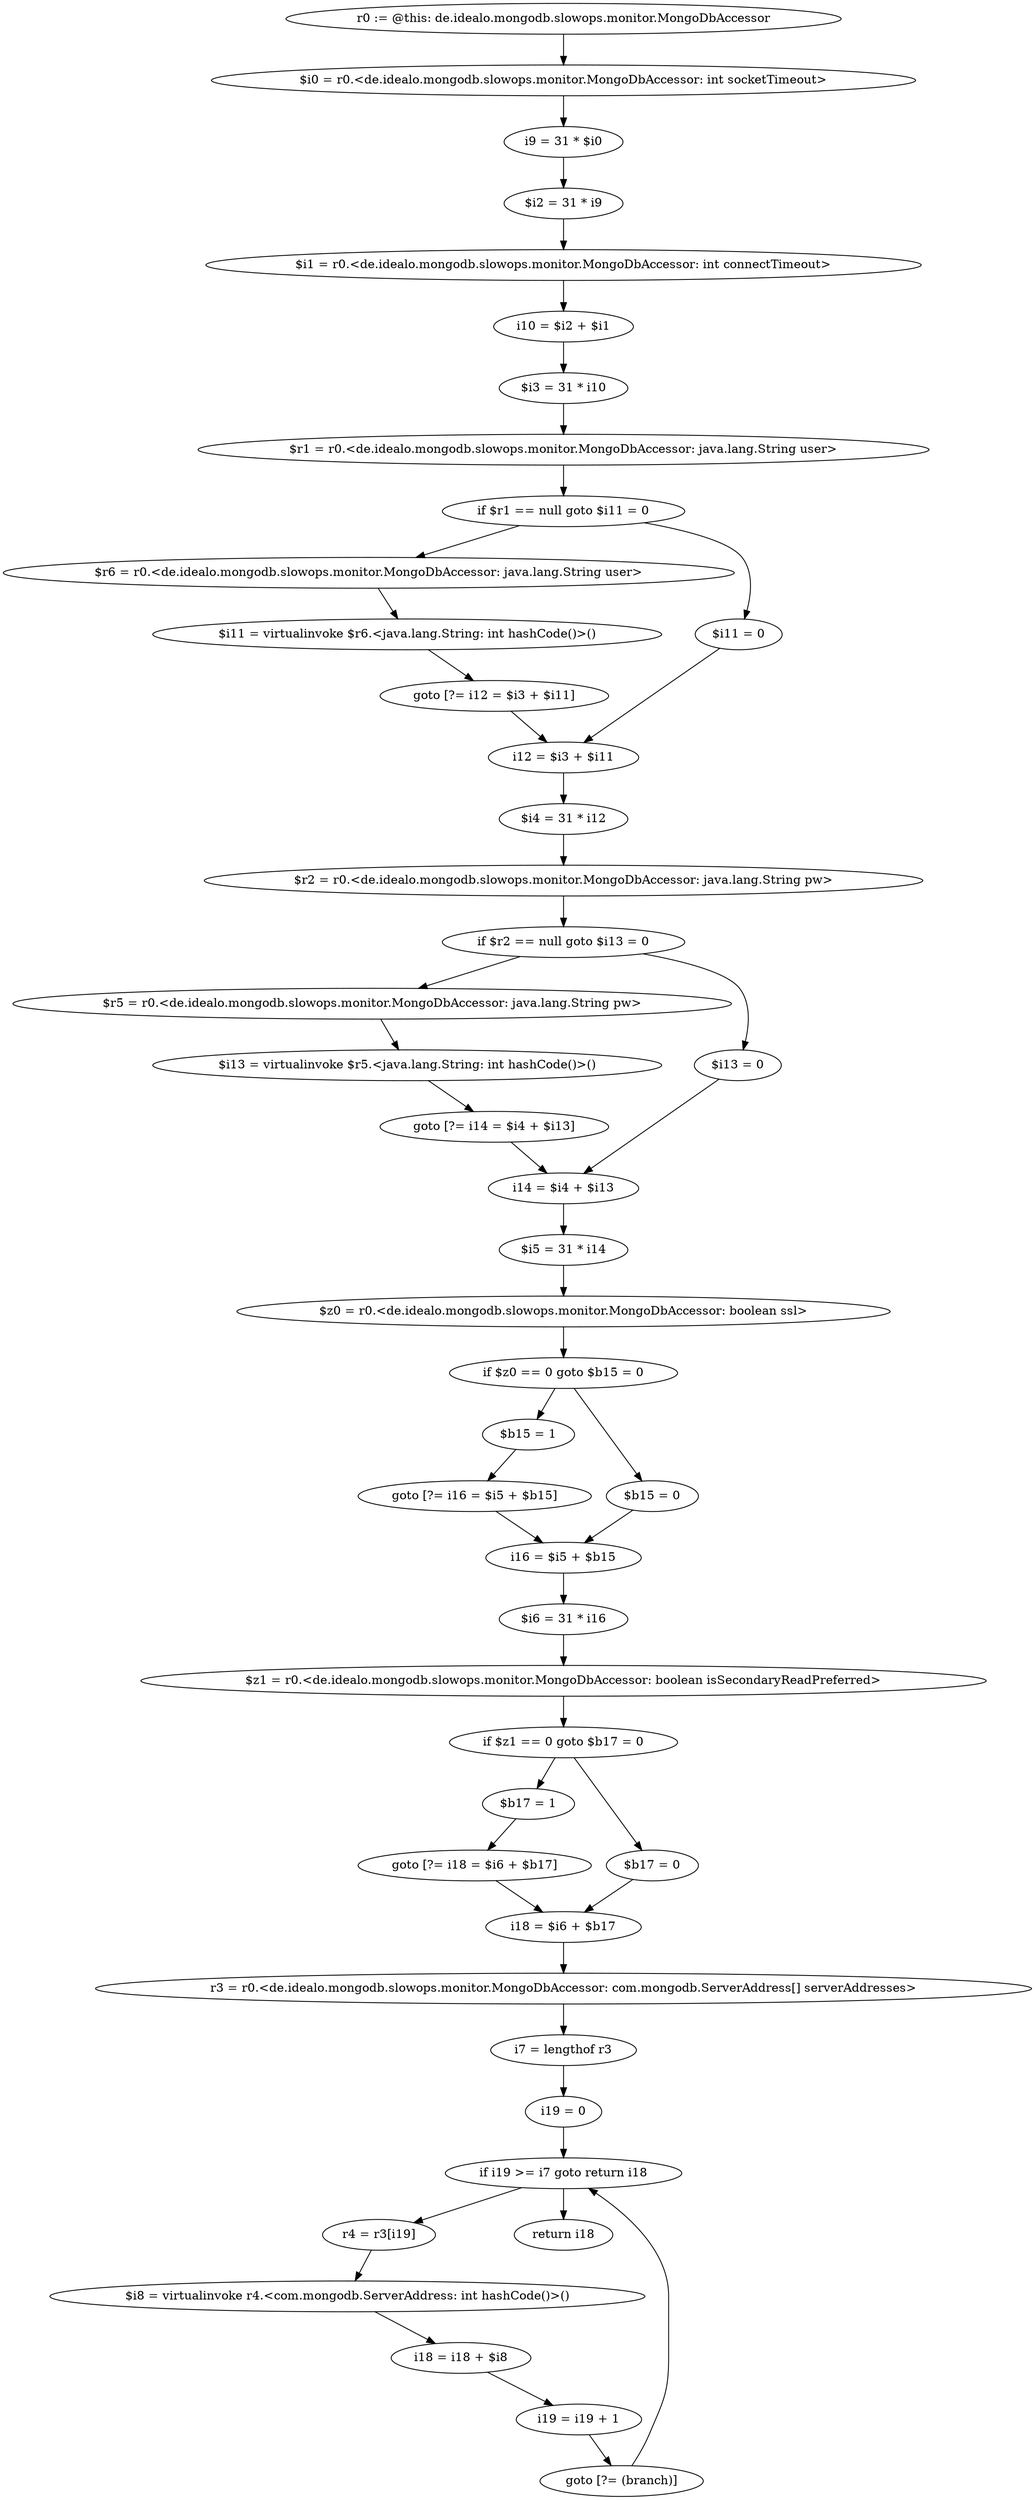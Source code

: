 digraph "unitGraph" {
    "r0 := @this: de.idealo.mongodb.slowops.monitor.MongoDbAccessor"
    "$i0 = r0.<de.idealo.mongodb.slowops.monitor.MongoDbAccessor: int socketTimeout>"
    "i9 = 31 * $i0"
    "$i2 = 31 * i9"
    "$i1 = r0.<de.idealo.mongodb.slowops.monitor.MongoDbAccessor: int connectTimeout>"
    "i10 = $i2 + $i1"
    "$i3 = 31 * i10"
    "$r1 = r0.<de.idealo.mongodb.slowops.monitor.MongoDbAccessor: java.lang.String user>"
    "if $r1 == null goto $i11 = 0"
    "$r6 = r0.<de.idealo.mongodb.slowops.monitor.MongoDbAccessor: java.lang.String user>"
    "$i11 = virtualinvoke $r6.<java.lang.String: int hashCode()>()"
    "goto [?= i12 = $i3 + $i11]"
    "$i11 = 0"
    "i12 = $i3 + $i11"
    "$i4 = 31 * i12"
    "$r2 = r0.<de.idealo.mongodb.slowops.monitor.MongoDbAccessor: java.lang.String pw>"
    "if $r2 == null goto $i13 = 0"
    "$r5 = r0.<de.idealo.mongodb.slowops.monitor.MongoDbAccessor: java.lang.String pw>"
    "$i13 = virtualinvoke $r5.<java.lang.String: int hashCode()>()"
    "goto [?= i14 = $i4 + $i13]"
    "$i13 = 0"
    "i14 = $i4 + $i13"
    "$i5 = 31 * i14"
    "$z0 = r0.<de.idealo.mongodb.slowops.monitor.MongoDbAccessor: boolean ssl>"
    "if $z0 == 0 goto $b15 = 0"
    "$b15 = 1"
    "goto [?= i16 = $i5 + $b15]"
    "$b15 = 0"
    "i16 = $i5 + $b15"
    "$i6 = 31 * i16"
    "$z1 = r0.<de.idealo.mongodb.slowops.monitor.MongoDbAccessor: boolean isSecondaryReadPreferred>"
    "if $z1 == 0 goto $b17 = 0"
    "$b17 = 1"
    "goto [?= i18 = $i6 + $b17]"
    "$b17 = 0"
    "i18 = $i6 + $b17"
    "r3 = r0.<de.idealo.mongodb.slowops.monitor.MongoDbAccessor: com.mongodb.ServerAddress[] serverAddresses>"
    "i7 = lengthof r3"
    "i19 = 0"
    "if i19 >= i7 goto return i18"
    "r4 = r3[i19]"
    "$i8 = virtualinvoke r4.<com.mongodb.ServerAddress: int hashCode()>()"
    "i18 = i18 + $i8"
    "i19 = i19 + 1"
    "goto [?= (branch)]"
    "return i18"
    "r0 := @this: de.idealo.mongodb.slowops.monitor.MongoDbAccessor"->"$i0 = r0.<de.idealo.mongodb.slowops.monitor.MongoDbAccessor: int socketTimeout>";
    "$i0 = r0.<de.idealo.mongodb.slowops.monitor.MongoDbAccessor: int socketTimeout>"->"i9 = 31 * $i0";
    "i9 = 31 * $i0"->"$i2 = 31 * i9";
    "$i2 = 31 * i9"->"$i1 = r0.<de.idealo.mongodb.slowops.monitor.MongoDbAccessor: int connectTimeout>";
    "$i1 = r0.<de.idealo.mongodb.slowops.monitor.MongoDbAccessor: int connectTimeout>"->"i10 = $i2 + $i1";
    "i10 = $i2 + $i1"->"$i3 = 31 * i10";
    "$i3 = 31 * i10"->"$r1 = r0.<de.idealo.mongodb.slowops.monitor.MongoDbAccessor: java.lang.String user>";
    "$r1 = r0.<de.idealo.mongodb.slowops.monitor.MongoDbAccessor: java.lang.String user>"->"if $r1 == null goto $i11 = 0";
    "if $r1 == null goto $i11 = 0"->"$r6 = r0.<de.idealo.mongodb.slowops.monitor.MongoDbAccessor: java.lang.String user>";
    "if $r1 == null goto $i11 = 0"->"$i11 = 0";
    "$r6 = r0.<de.idealo.mongodb.slowops.monitor.MongoDbAccessor: java.lang.String user>"->"$i11 = virtualinvoke $r6.<java.lang.String: int hashCode()>()";
    "$i11 = virtualinvoke $r6.<java.lang.String: int hashCode()>()"->"goto [?= i12 = $i3 + $i11]";
    "goto [?= i12 = $i3 + $i11]"->"i12 = $i3 + $i11";
    "$i11 = 0"->"i12 = $i3 + $i11";
    "i12 = $i3 + $i11"->"$i4 = 31 * i12";
    "$i4 = 31 * i12"->"$r2 = r0.<de.idealo.mongodb.slowops.monitor.MongoDbAccessor: java.lang.String pw>";
    "$r2 = r0.<de.idealo.mongodb.slowops.monitor.MongoDbAccessor: java.lang.String pw>"->"if $r2 == null goto $i13 = 0";
    "if $r2 == null goto $i13 = 0"->"$r5 = r0.<de.idealo.mongodb.slowops.monitor.MongoDbAccessor: java.lang.String pw>";
    "if $r2 == null goto $i13 = 0"->"$i13 = 0";
    "$r5 = r0.<de.idealo.mongodb.slowops.monitor.MongoDbAccessor: java.lang.String pw>"->"$i13 = virtualinvoke $r5.<java.lang.String: int hashCode()>()";
    "$i13 = virtualinvoke $r5.<java.lang.String: int hashCode()>()"->"goto [?= i14 = $i4 + $i13]";
    "goto [?= i14 = $i4 + $i13]"->"i14 = $i4 + $i13";
    "$i13 = 0"->"i14 = $i4 + $i13";
    "i14 = $i4 + $i13"->"$i5 = 31 * i14";
    "$i5 = 31 * i14"->"$z0 = r0.<de.idealo.mongodb.slowops.monitor.MongoDbAccessor: boolean ssl>";
    "$z0 = r0.<de.idealo.mongodb.slowops.monitor.MongoDbAccessor: boolean ssl>"->"if $z0 == 0 goto $b15 = 0";
    "if $z0 == 0 goto $b15 = 0"->"$b15 = 1";
    "if $z0 == 0 goto $b15 = 0"->"$b15 = 0";
    "$b15 = 1"->"goto [?= i16 = $i5 + $b15]";
    "goto [?= i16 = $i5 + $b15]"->"i16 = $i5 + $b15";
    "$b15 = 0"->"i16 = $i5 + $b15";
    "i16 = $i5 + $b15"->"$i6 = 31 * i16";
    "$i6 = 31 * i16"->"$z1 = r0.<de.idealo.mongodb.slowops.monitor.MongoDbAccessor: boolean isSecondaryReadPreferred>";
    "$z1 = r0.<de.idealo.mongodb.slowops.monitor.MongoDbAccessor: boolean isSecondaryReadPreferred>"->"if $z1 == 0 goto $b17 = 0";
    "if $z1 == 0 goto $b17 = 0"->"$b17 = 1";
    "if $z1 == 0 goto $b17 = 0"->"$b17 = 0";
    "$b17 = 1"->"goto [?= i18 = $i6 + $b17]";
    "goto [?= i18 = $i6 + $b17]"->"i18 = $i6 + $b17";
    "$b17 = 0"->"i18 = $i6 + $b17";
    "i18 = $i6 + $b17"->"r3 = r0.<de.idealo.mongodb.slowops.monitor.MongoDbAccessor: com.mongodb.ServerAddress[] serverAddresses>";
    "r3 = r0.<de.idealo.mongodb.slowops.monitor.MongoDbAccessor: com.mongodb.ServerAddress[] serverAddresses>"->"i7 = lengthof r3";
    "i7 = lengthof r3"->"i19 = 0";
    "i19 = 0"->"if i19 >= i7 goto return i18";
    "if i19 >= i7 goto return i18"->"r4 = r3[i19]";
    "if i19 >= i7 goto return i18"->"return i18";
    "r4 = r3[i19]"->"$i8 = virtualinvoke r4.<com.mongodb.ServerAddress: int hashCode()>()";
    "$i8 = virtualinvoke r4.<com.mongodb.ServerAddress: int hashCode()>()"->"i18 = i18 + $i8";
    "i18 = i18 + $i8"->"i19 = i19 + 1";
    "i19 = i19 + 1"->"goto [?= (branch)]";
    "goto [?= (branch)]"->"if i19 >= i7 goto return i18";
}
